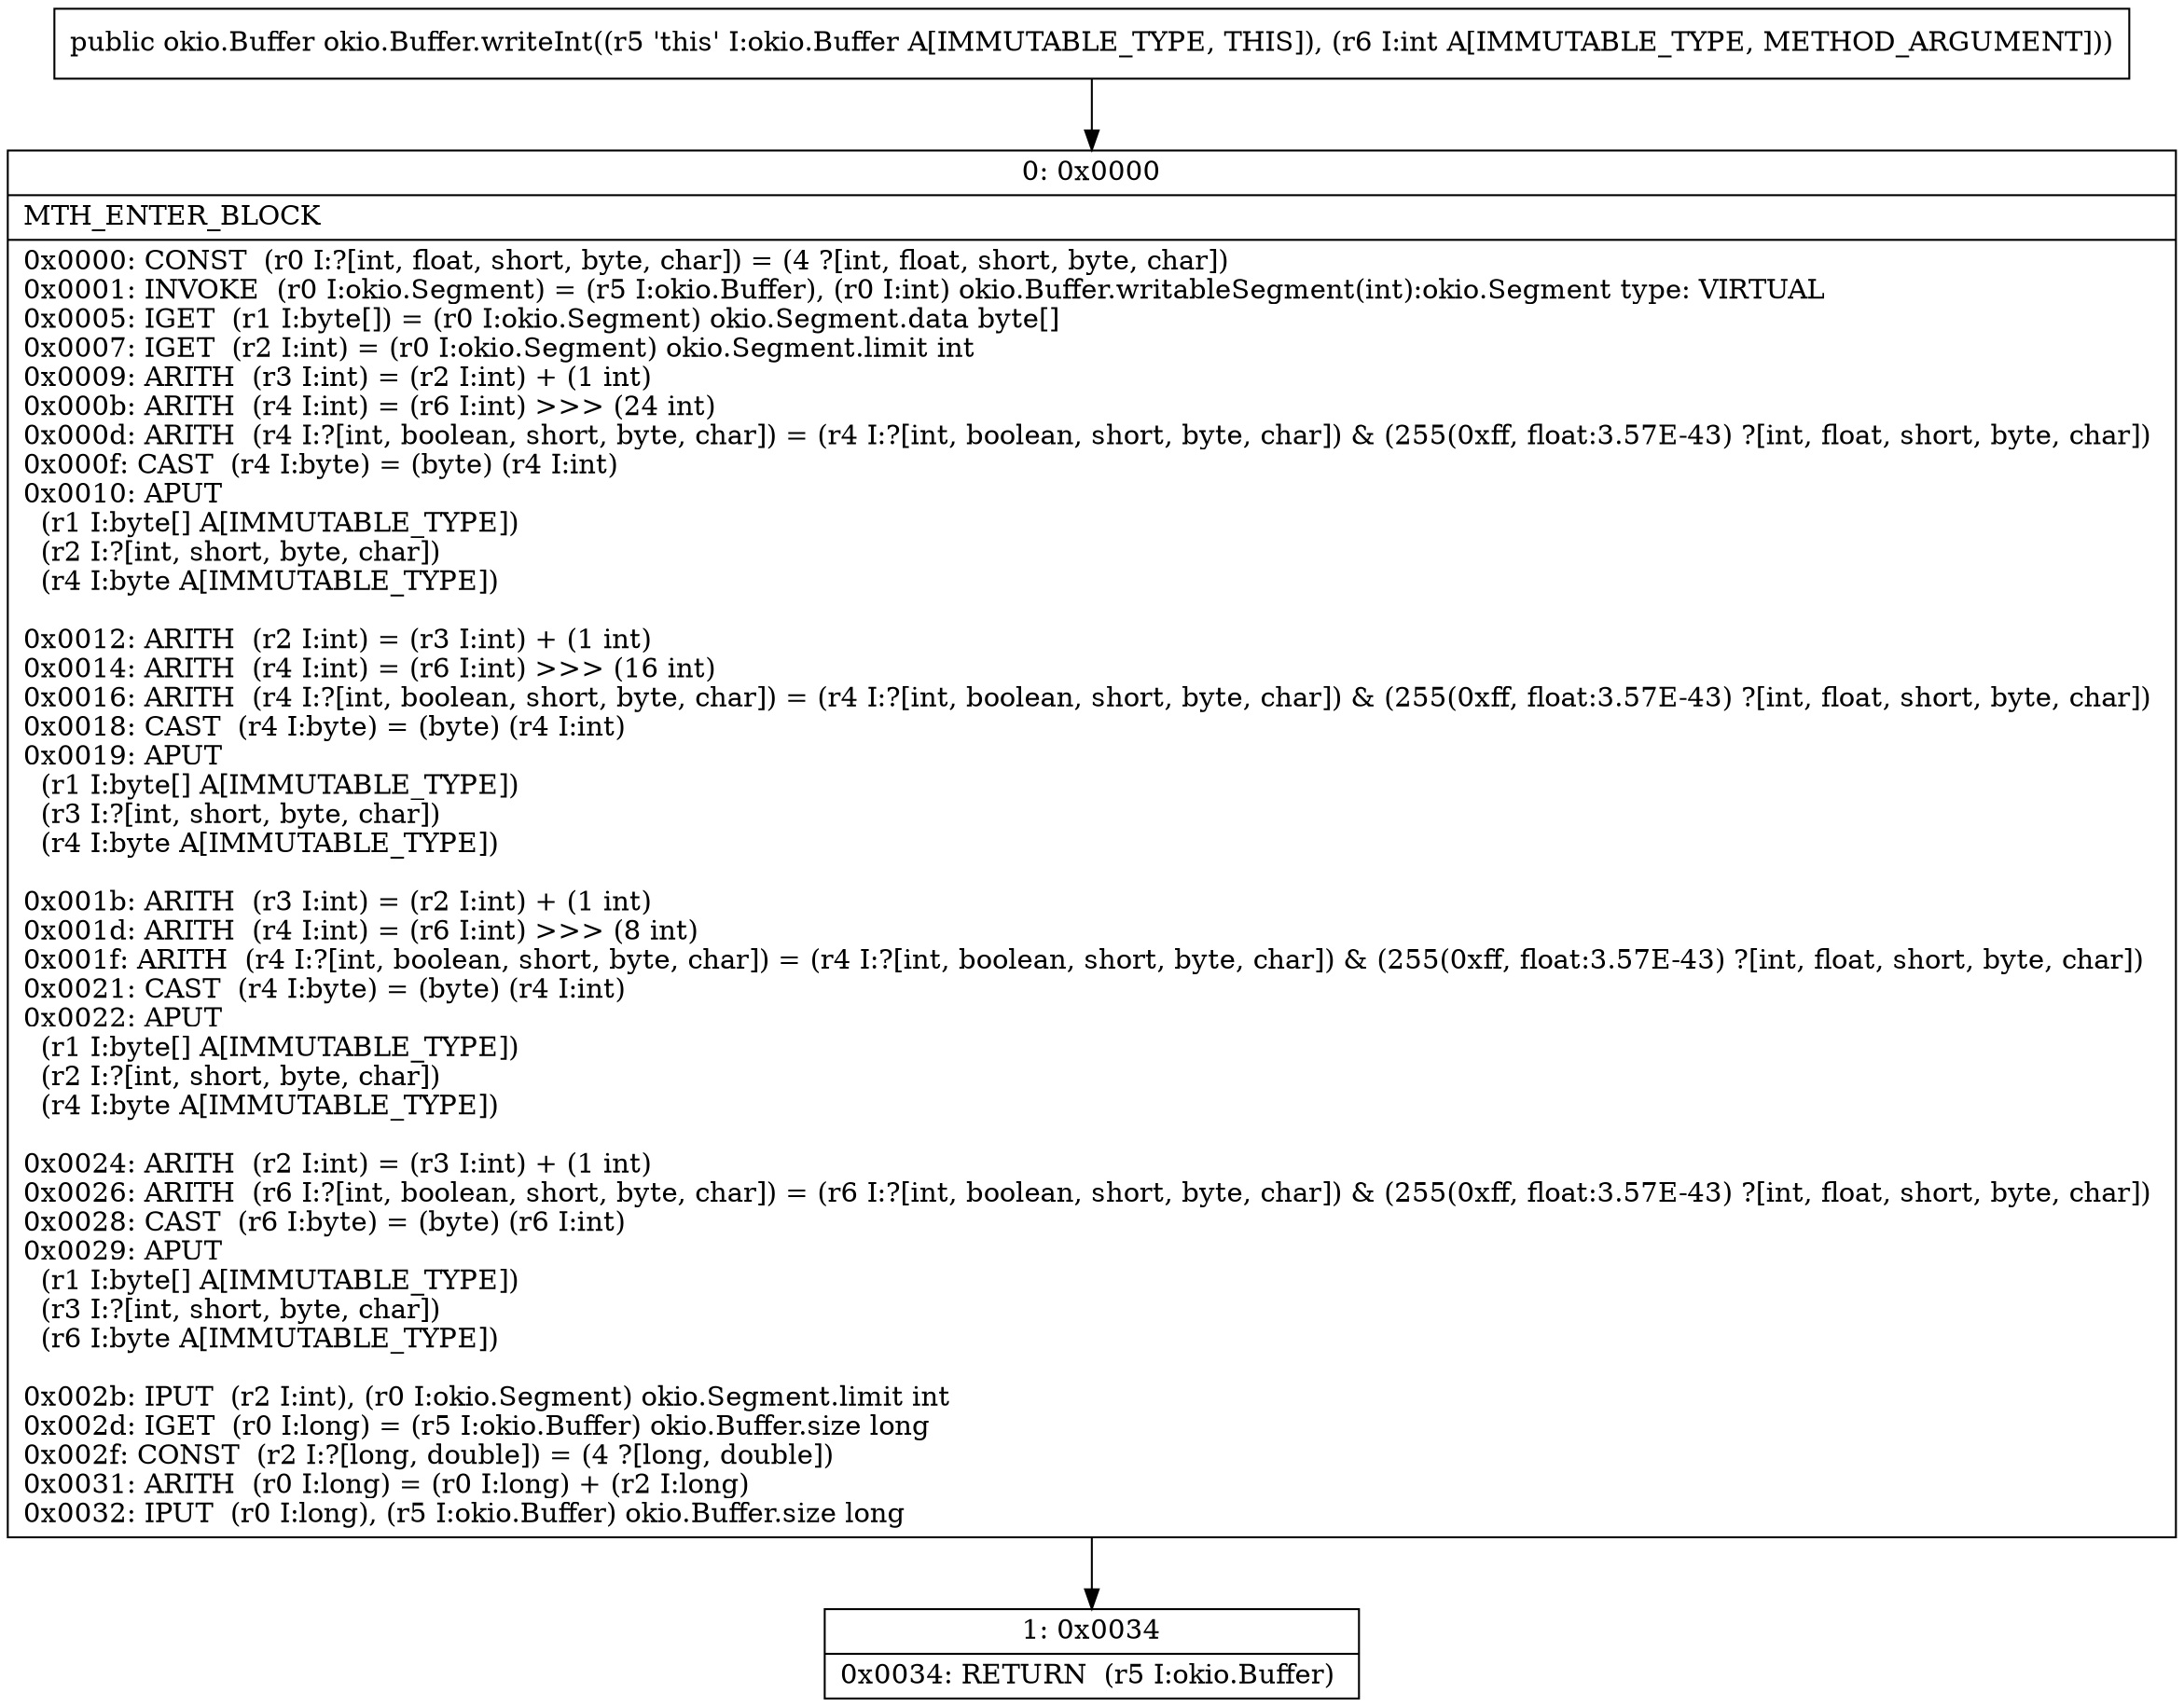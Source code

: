 digraph "CFG forokio.Buffer.writeInt(I)Lokio\/Buffer;" {
Node_0 [shape=record,label="{0\:\ 0x0000|MTH_ENTER_BLOCK\l|0x0000: CONST  (r0 I:?[int, float, short, byte, char]) = (4 ?[int, float, short, byte, char]) \l0x0001: INVOKE  (r0 I:okio.Segment) = (r5 I:okio.Buffer), (r0 I:int) okio.Buffer.writableSegment(int):okio.Segment type: VIRTUAL \l0x0005: IGET  (r1 I:byte[]) = (r0 I:okio.Segment) okio.Segment.data byte[] \l0x0007: IGET  (r2 I:int) = (r0 I:okio.Segment) okio.Segment.limit int \l0x0009: ARITH  (r3 I:int) = (r2 I:int) + (1 int) \l0x000b: ARITH  (r4 I:int) = (r6 I:int) \>\>\> (24 int) \l0x000d: ARITH  (r4 I:?[int, boolean, short, byte, char]) = (r4 I:?[int, boolean, short, byte, char]) & (255(0xff, float:3.57E\-43) ?[int, float, short, byte, char]) \l0x000f: CAST  (r4 I:byte) = (byte) (r4 I:int) \l0x0010: APUT  \l  (r1 I:byte[] A[IMMUTABLE_TYPE])\l  (r2 I:?[int, short, byte, char])\l  (r4 I:byte A[IMMUTABLE_TYPE])\l \l0x0012: ARITH  (r2 I:int) = (r3 I:int) + (1 int) \l0x0014: ARITH  (r4 I:int) = (r6 I:int) \>\>\> (16 int) \l0x0016: ARITH  (r4 I:?[int, boolean, short, byte, char]) = (r4 I:?[int, boolean, short, byte, char]) & (255(0xff, float:3.57E\-43) ?[int, float, short, byte, char]) \l0x0018: CAST  (r4 I:byte) = (byte) (r4 I:int) \l0x0019: APUT  \l  (r1 I:byte[] A[IMMUTABLE_TYPE])\l  (r3 I:?[int, short, byte, char])\l  (r4 I:byte A[IMMUTABLE_TYPE])\l \l0x001b: ARITH  (r3 I:int) = (r2 I:int) + (1 int) \l0x001d: ARITH  (r4 I:int) = (r6 I:int) \>\>\> (8 int) \l0x001f: ARITH  (r4 I:?[int, boolean, short, byte, char]) = (r4 I:?[int, boolean, short, byte, char]) & (255(0xff, float:3.57E\-43) ?[int, float, short, byte, char]) \l0x0021: CAST  (r4 I:byte) = (byte) (r4 I:int) \l0x0022: APUT  \l  (r1 I:byte[] A[IMMUTABLE_TYPE])\l  (r2 I:?[int, short, byte, char])\l  (r4 I:byte A[IMMUTABLE_TYPE])\l \l0x0024: ARITH  (r2 I:int) = (r3 I:int) + (1 int) \l0x0026: ARITH  (r6 I:?[int, boolean, short, byte, char]) = (r6 I:?[int, boolean, short, byte, char]) & (255(0xff, float:3.57E\-43) ?[int, float, short, byte, char]) \l0x0028: CAST  (r6 I:byte) = (byte) (r6 I:int) \l0x0029: APUT  \l  (r1 I:byte[] A[IMMUTABLE_TYPE])\l  (r3 I:?[int, short, byte, char])\l  (r6 I:byte A[IMMUTABLE_TYPE])\l \l0x002b: IPUT  (r2 I:int), (r0 I:okio.Segment) okio.Segment.limit int \l0x002d: IGET  (r0 I:long) = (r5 I:okio.Buffer) okio.Buffer.size long \l0x002f: CONST  (r2 I:?[long, double]) = (4 ?[long, double]) \l0x0031: ARITH  (r0 I:long) = (r0 I:long) + (r2 I:long) \l0x0032: IPUT  (r0 I:long), (r5 I:okio.Buffer) okio.Buffer.size long \l}"];
Node_1 [shape=record,label="{1\:\ 0x0034|0x0034: RETURN  (r5 I:okio.Buffer) \l}"];
MethodNode[shape=record,label="{public okio.Buffer okio.Buffer.writeInt((r5 'this' I:okio.Buffer A[IMMUTABLE_TYPE, THIS]), (r6 I:int A[IMMUTABLE_TYPE, METHOD_ARGUMENT])) }"];
MethodNode -> Node_0;
Node_0 -> Node_1;
}

